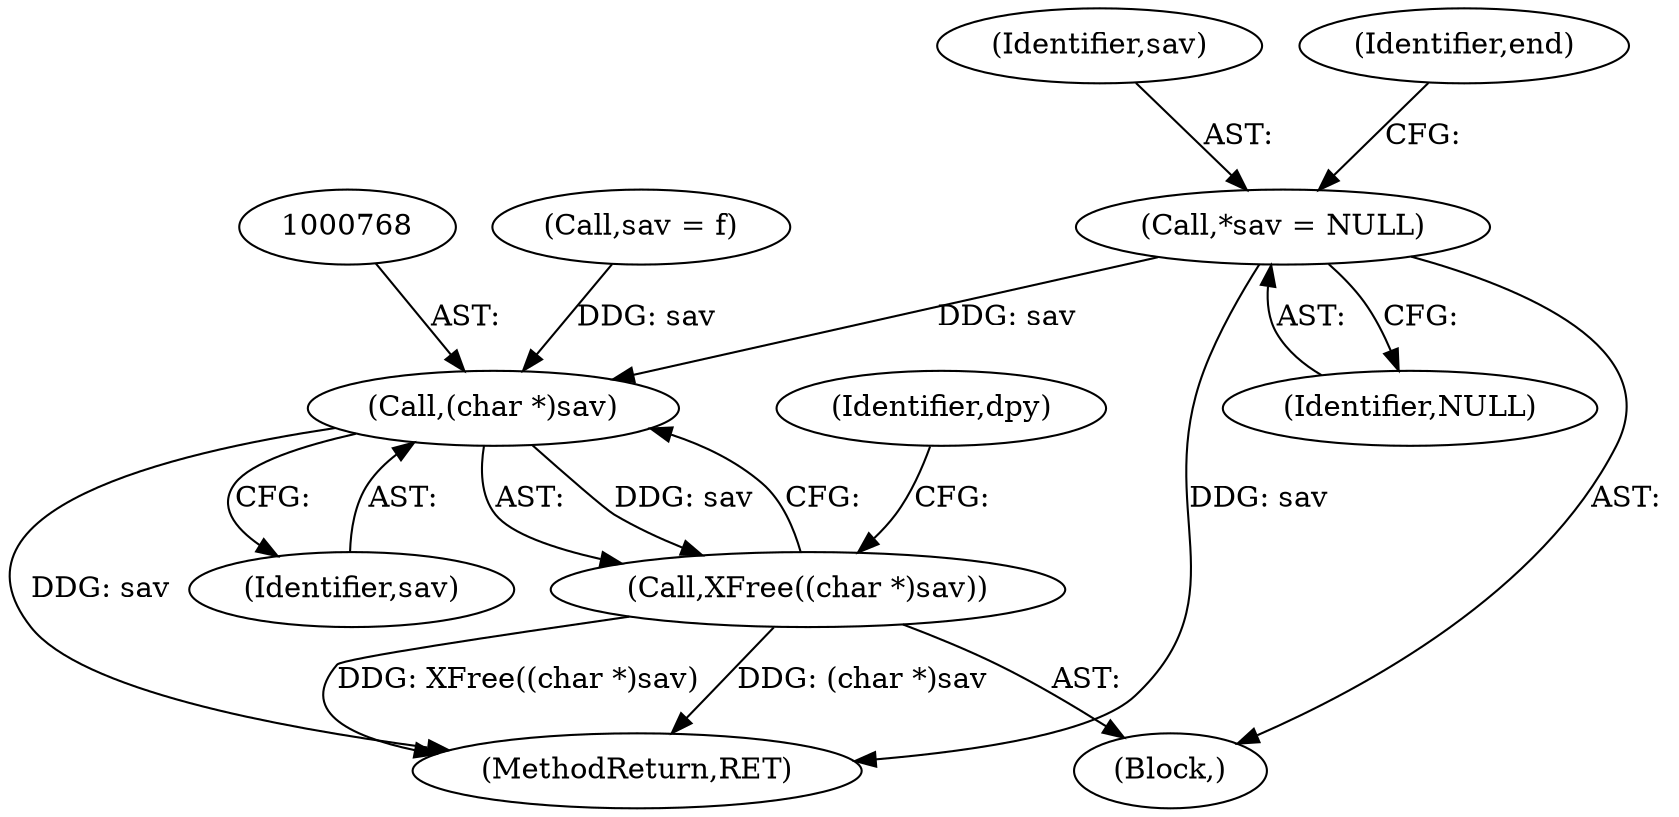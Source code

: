 digraph "0_libXi_19a9cd607de73947fcfb104682f203ffe4e1f4e5_1@pointer" {
"1000118" [label="(Call,*sav = NULL)"];
"1000767" [label="(Call,(char *)sav)"];
"1000766" [label="(Call,XFree((char *)sav))"];
"1000120" [label="(Identifier,NULL)"];
"1000771" [label="(Identifier,dpy)"];
"1000767" [label="(Call,(char *)sav)"];
"1000119" [label="(Identifier,sav)"];
"1000769" [label="(Identifier,sav)"];
"1000118" [label="(Call,*sav = NULL)"];
"1000104" [label="(Block,)"];
"1000766" [label="(Call,XFree((char *)sav))"];
"1000229" [label="(Call,sav = f)"];
"1000123" [label="(Identifier,end)"];
"1000775" [label="(MethodReturn,RET)"];
"1000118" -> "1000104"  [label="AST: "];
"1000118" -> "1000120"  [label="CFG: "];
"1000119" -> "1000118"  [label="AST: "];
"1000120" -> "1000118"  [label="AST: "];
"1000123" -> "1000118"  [label="CFG: "];
"1000118" -> "1000775"  [label="DDG: sav"];
"1000118" -> "1000767"  [label="DDG: sav"];
"1000767" -> "1000766"  [label="AST: "];
"1000767" -> "1000769"  [label="CFG: "];
"1000768" -> "1000767"  [label="AST: "];
"1000769" -> "1000767"  [label="AST: "];
"1000766" -> "1000767"  [label="CFG: "];
"1000767" -> "1000775"  [label="DDG: sav"];
"1000767" -> "1000766"  [label="DDG: sav"];
"1000229" -> "1000767"  [label="DDG: sav"];
"1000766" -> "1000104"  [label="AST: "];
"1000771" -> "1000766"  [label="CFG: "];
"1000766" -> "1000775"  [label="DDG: (char *)sav"];
"1000766" -> "1000775"  [label="DDG: XFree((char *)sav)"];
}
